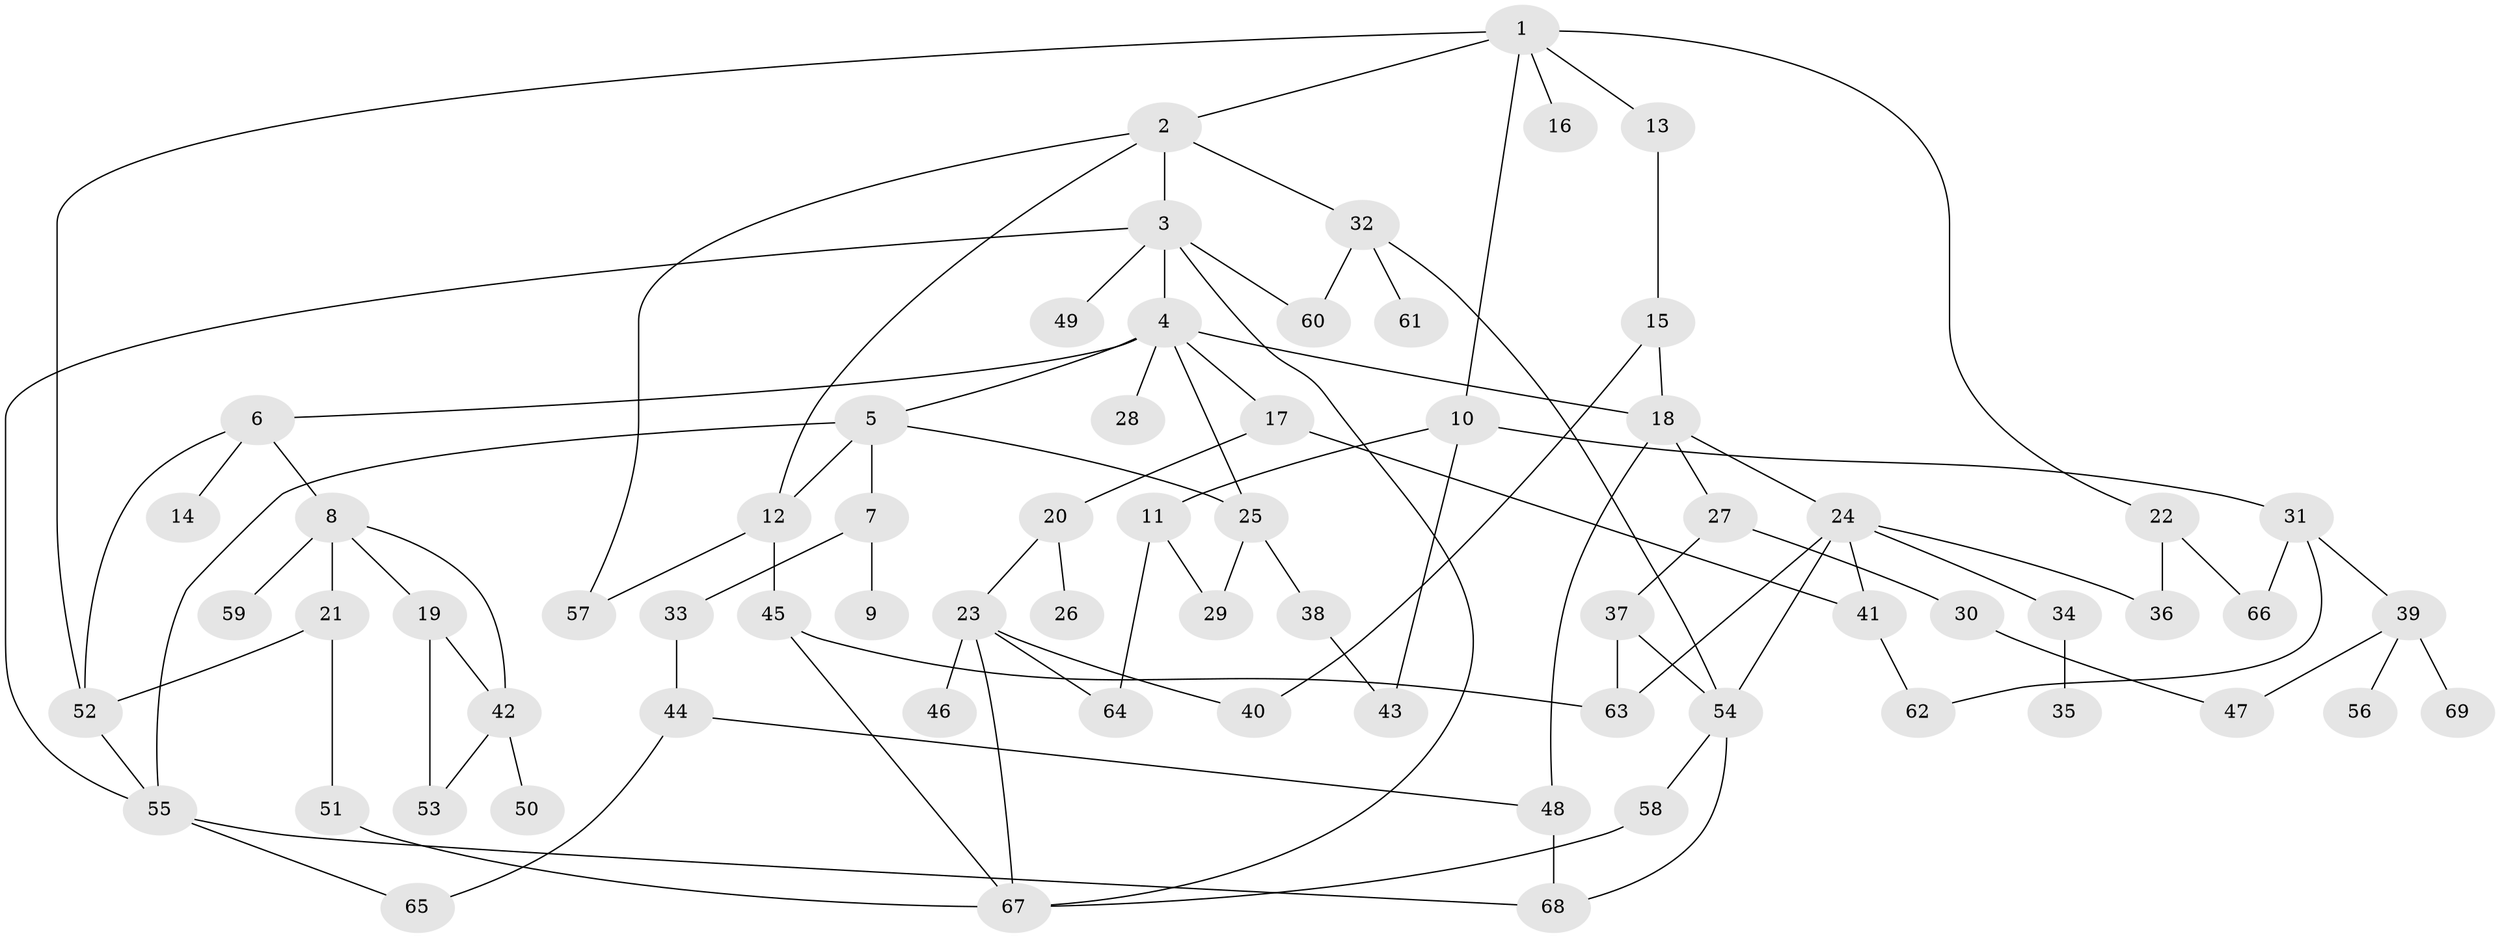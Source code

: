 // Generated by graph-tools (version 1.1) at 2025/49/03/09/25 03:49:22]
// undirected, 69 vertices, 100 edges
graph export_dot {
graph [start="1"]
  node [color=gray90,style=filled];
  1;
  2;
  3;
  4;
  5;
  6;
  7;
  8;
  9;
  10;
  11;
  12;
  13;
  14;
  15;
  16;
  17;
  18;
  19;
  20;
  21;
  22;
  23;
  24;
  25;
  26;
  27;
  28;
  29;
  30;
  31;
  32;
  33;
  34;
  35;
  36;
  37;
  38;
  39;
  40;
  41;
  42;
  43;
  44;
  45;
  46;
  47;
  48;
  49;
  50;
  51;
  52;
  53;
  54;
  55;
  56;
  57;
  58;
  59;
  60;
  61;
  62;
  63;
  64;
  65;
  66;
  67;
  68;
  69;
  1 -- 2;
  1 -- 10;
  1 -- 13;
  1 -- 16;
  1 -- 22;
  1 -- 52;
  2 -- 3;
  2 -- 12;
  2 -- 32;
  2 -- 57;
  3 -- 4;
  3 -- 49;
  3 -- 67;
  3 -- 55;
  3 -- 60;
  4 -- 5;
  4 -- 6;
  4 -- 17;
  4 -- 18;
  4 -- 25;
  4 -- 28;
  5 -- 7;
  5 -- 12;
  5 -- 55;
  5 -- 25;
  6 -- 8;
  6 -- 14;
  6 -- 52;
  7 -- 9;
  7 -- 33;
  8 -- 19;
  8 -- 21;
  8 -- 59;
  8 -- 42;
  10 -- 11;
  10 -- 31;
  10 -- 43;
  11 -- 64;
  11 -- 29;
  12 -- 45;
  12 -- 57;
  13 -- 15;
  15 -- 40;
  15 -- 18;
  17 -- 20;
  17 -- 41;
  18 -- 24;
  18 -- 27;
  18 -- 48;
  19 -- 42;
  19 -- 53;
  20 -- 23;
  20 -- 26;
  21 -- 51;
  21 -- 52;
  22 -- 66;
  22 -- 36;
  23 -- 40;
  23 -- 46;
  23 -- 64;
  23 -- 67;
  24 -- 34;
  24 -- 36;
  24 -- 41;
  24 -- 63;
  24 -- 54;
  25 -- 29;
  25 -- 38;
  27 -- 30;
  27 -- 37;
  30 -- 47;
  31 -- 39;
  31 -- 62;
  31 -- 66;
  32 -- 54;
  32 -- 60;
  32 -- 61;
  33 -- 44;
  34 -- 35;
  37 -- 54;
  37 -- 63;
  38 -- 43;
  39 -- 47;
  39 -- 56;
  39 -- 69;
  41 -- 62;
  42 -- 50;
  42 -- 53;
  44 -- 65;
  44 -- 48;
  45 -- 67;
  45 -- 63;
  48 -- 68;
  51 -- 67;
  52 -- 55;
  54 -- 58;
  54 -- 68;
  55 -- 65;
  55 -- 68;
  58 -- 67;
}
